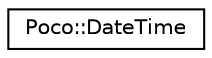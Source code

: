 digraph "Graphical Class Hierarchy"
{
 // LATEX_PDF_SIZE
  edge [fontname="Helvetica",fontsize="10",labelfontname="Helvetica",labelfontsize="10"];
  node [fontname="Helvetica",fontsize="10",shape=record];
  rankdir="LR";
  Node0 [label="Poco::DateTime",height=0.2,width=0.4,color="black", fillcolor="white", style="filled",URL="$classPoco_1_1DateTime.html",tooltip=" "];
}
